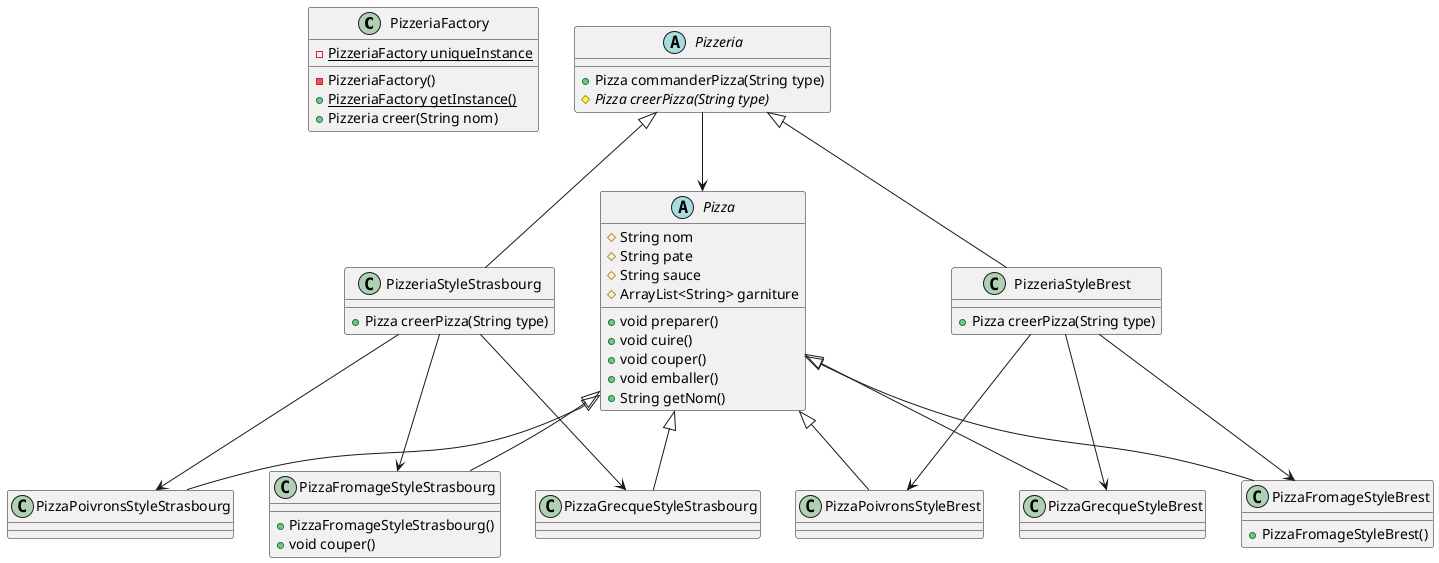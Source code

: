@startuml
class PizzeriaFactory [[java:Fabrique.PizzeriaFactory]] {
	-{static}PizzeriaFactory uniqueInstance
	-PizzeriaFactory()
	+{static}PizzeriaFactory getInstance()
	+Pizzeria creer(String nom)
}
class PizzeriaStyleBrest [[java:Fabrique.PizzeriaStyleBrest]] {
	+Pizza creerPizza(String type)
}
class Pizzeria [[java:Fabrique.Pizzeria]] {
}
Pizzeria <|-- PizzeriaStyleBrest
class PizzeriaStyleStrasbourg [[java:Fabrique.PizzeriaStyleStrasbourg]] {
	+Pizza creerPizza(String type)
}
class Pizzeria [[java:Fabrique.Pizzeria]] {
}
Pizzeria <|-- PizzeriaStyleStrasbourg
abstract class Pizzeria [[java:Fabrique.Pizzeria]] {
	+Pizza commanderPizza(String type)
	#{abstract}Pizza creerPizza(String type)
}
abstract class Pizza [[java:Pizza.Pizza]] {
	#String nom
	#String pate
	#String sauce
	#ArrayList<String> garniture
	+void preparer()
	+void cuire()
	+void couper()
	+void emballer()
	+String getNom()
}
class PizzaPoivronsStyleStrasbourg [[java:Pizza.PizzaPoivronsStyleStrasbourg]] {
}
Pizza <|-- PizzaPoivronsStyleStrasbourg
class PizzaPoivronsStyleBrest [[java:Pizza.PizzaPoivronsStyleBrest]] {
}
Pizza <|-- PizzaPoivronsStyleBrest
class PizzaFromageStyleStrasbourg [[java:Pizza.PizzaFromageStyleStrasbourg]] {
	+PizzaFromageStyleStrasbourg()
	+void couper()
}
Pizza <|-- PizzaFromageStyleStrasbourg
class PizzaGrecqueStyleBrest [[java:Pizza.PizzaGrecqueStyleBrest]] {
}
Pizza <|-- PizzaGrecqueStyleBrest
class PizzaGrecqueStyleStrasbourg [[java:Pizza.PizzaGrecqueStyleStrasbourg]] {
}
Pizza <|-- PizzaGrecqueStyleStrasbourg
class PizzaFromageStyleBrest [[java:Pizza.PizzaFromageStyleBrest]] {
	+PizzaFromageStyleBrest()
}
Pizza <|-- PizzaFromageStyleBrest

Pizzeria --> Pizza
PizzeriaStyleBrest --> PizzaFromageStyleBrest
PizzeriaStyleBrest --> PizzaGrecqueStyleBrest
PizzeriaStyleBrest --> PizzaPoivronsStyleBrest
PizzeriaStyleStrasbourg --> PizzaFromageStyleStrasbourg
PizzeriaStyleStrasbourg --> PizzaGrecqueStyleStrasbourg
PizzeriaStyleStrasbourg --> PizzaPoivronsStyleStrasbourg
@enduml